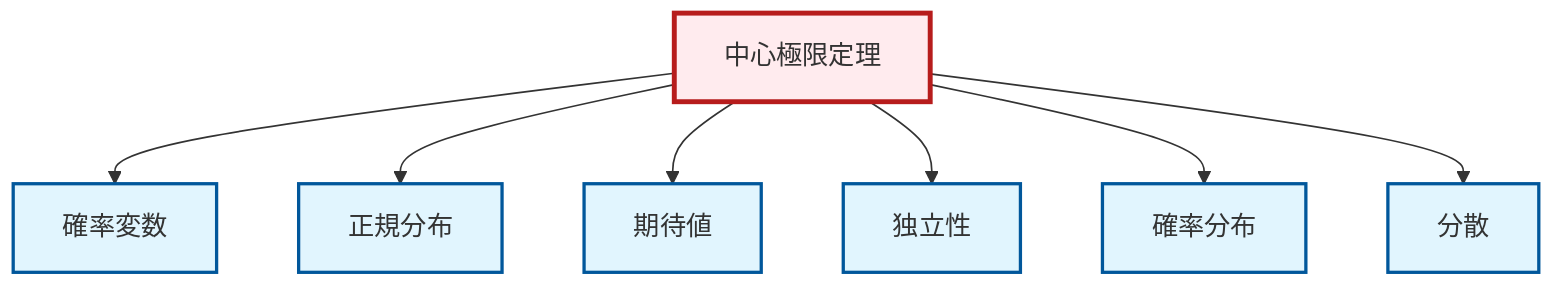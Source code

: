 graph TD
    classDef definition fill:#e1f5fe,stroke:#01579b,stroke-width:2px
    classDef theorem fill:#f3e5f5,stroke:#4a148c,stroke-width:2px
    classDef axiom fill:#fff3e0,stroke:#e65100,stroke-width:2px
    classDef example fill:#e8f5e9,stroke:#1b5e20,stroke-width:2px
    classDef current fill:#ffebee,stroke:#b71c1c,stroke-width:3px
    thm-central-limit["中心極限定理"]:::theorem
    def-variance["分散"]:::definition
    def-normal-distribution["正規分布"]:::definition
    def-random-variable["確率変数"]:::definition
    def-expectation["期待値"]:::definition
    def-independence["独立性"]:::definition
    def-probability-distribution["確率分布"]:::definition
    thm-central-limit --> def-random-variable
    thm-central-limit --> def-normal-distribution
    thm-central-limit --> def-expectation
    thm-central-limit --> def-independence
    thm-central-limit --> def-probability-distribution
    thm-central-limit --> def-variance
    class thm-central-limit current